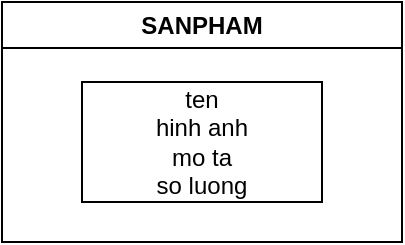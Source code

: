 <mxfile version="21.7.5" type="github">
  <diagram name="Page-1" id="aMfT-5x0kDcu-MV4AwlF">
    <mxGraphModel dx="777" dy="494" grid="1" gridSize="10" guides="1" tooltips="1" connect="1" arrows="1" fold="1" page="1" pageScale="1" pageWidth="850" pageHeight="1100" math="0" shadow="0">
      <root>
        <mxCell id="0" />
        <mxCell id="1" parent="0" />
        <mxCell id="23IZQoE25pc3qO4HHsNv-2" value="SANPHAM" style="swimlane;whiteSpace=wrap;html=1;" vertex="1" parent="1">
          <mxGeometry x="320" y="80" width="200" height="120" as="geometry" />
        </mxCell>
        <mxCell id="23IZQoE25pc3qO4HHsNv-4" value="ten&lt;br&gt;hinh anh&lt;br&gt;mo ta&lt;br&gt;so luong" style="rounded=0;whiteSpace=wrap;html=1;" vertex="1" parent="23IZQoE25pc3qO4HHsNv-2">
          <mxGeometry x="40" y="40" width="120" height="60" as="geometry" />
        </mxCell>
      </root>
    </mxGraphModel>
  </diagram>
</mxfile>
